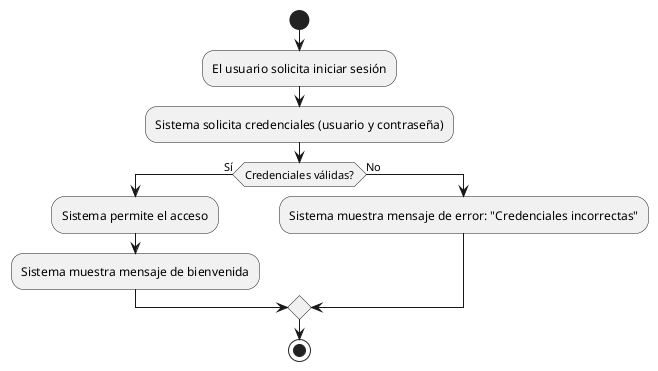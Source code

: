 @startuml
start
:El usuario solicita iniciar sesión;
:Sistema solicita credenciales (usuario y contraseña);
if (Credenciales válidas?) then (Sí)
  :Sistema permite el acceso;
  :Sistema muestra mensaje de bienvenida;
else (No)
  :Sistema muestra mensaje de error: "Credenciales incorrectas";
endif
stop
@enduml
